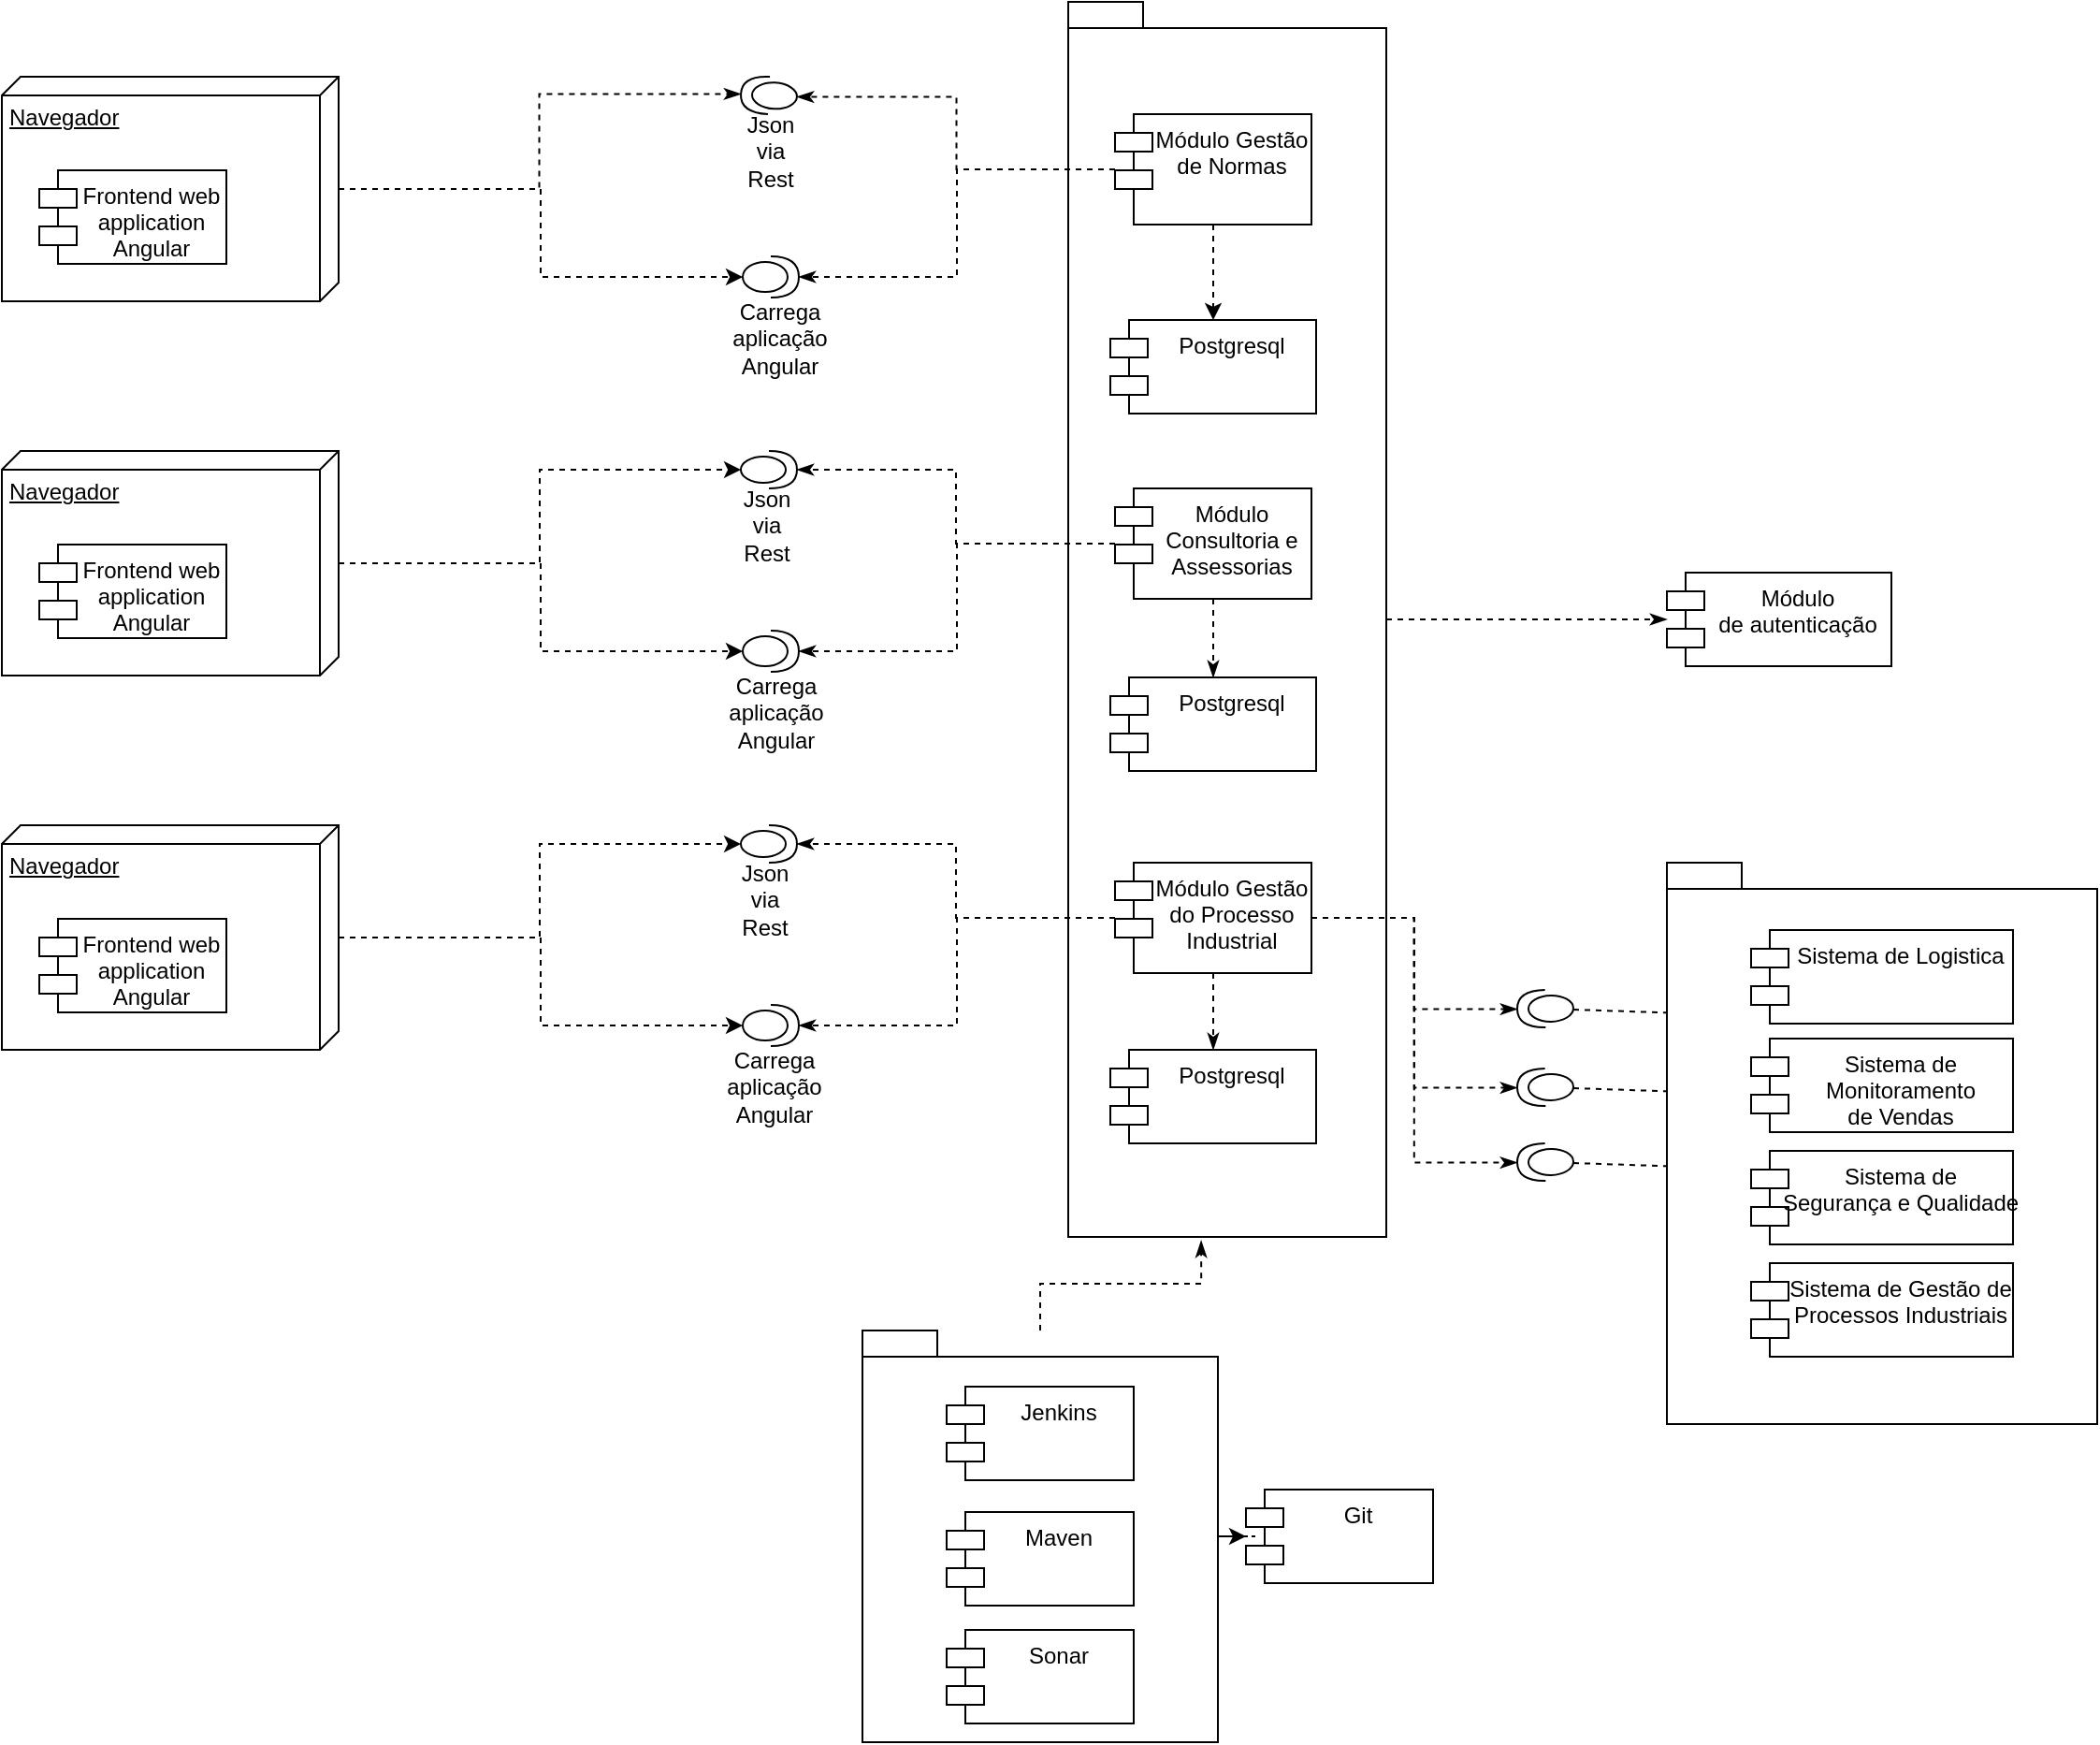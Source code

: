 <mxfile version="14.5.8" type="github">
  <diagram id="pOUwydJKZ514wDhYMpu4" name="Page-1">
    <mxGraphModel dx="1437" dy="859" grid="1" gridSize="10" guides="1" tooltips="1" connect="1" arrows="1" fold="1" page="1" pageScale="1" pageWidth="1169" pageHeight="827" math="0" shadow="0">
      <root>
        <mxCell id="0" />
        <mxCell id="1" parent="0" />
        <mxCell id="ovCtJIIMCYNfRMW0sjXj-10" value="" style="shape=providedRequiredInterface;html=1;verticalLabelPosition=bottom;rotation=3;direction=west;" parent="1" vertex="1">
          <mxGeometry x="405" y="60" width="30" height="20" as="geometry" />
        </mxCell>
        <mxCell id="ovCtJIIMCYNfRMW0sjXj-91" style="edgeStyle=orthogonalEdgeStyle;rounded=0;orthogonalLoop=1;jettySize=auto;html=1;entryX=0;entryY=0.5;entryDx=0;entryDy=0;entryPerimeter=0;dashed=1;" parent="1" source="ovCtJIIMCYNfRMW0sjXj-14" target="ovCtJIIMCYNfRMW0sjXj-21" edge="1">
          <mxGeometry relative="1" as="geometry" />
        </mxCell>
        <mxCell id="Mb3QHJfwA9eEYogZrGKf-114" style="edgeStyle=orthogonalEdgeStyle;rounded=0;orthogonalLoop=1;jettySize=auto;html=1;entryX=1;entryY=0.5;entryDx=0;entryDy=0;entryPerimeter=0;dashed=1;startArrow=none;startFill=0;endArrow=classicThin;endFill=1;" edge="1" parent="1" source="ovCtJIIMCYNfRMW0sjXj-14" target="ovCtJIIMCYNfRMW0sjXj-10">
          <mxGeometry relative="1" as="geometry" />
        </mxCell>
        <mxCell id="ovCtJIIMCYNfRMW0sjXj-14" value="Navegador" style="verticalAlign=top;align=left;spacingTop=8;spacingLeft=2;spacingRight=12;shape=cube;size=10;direction=south;fontStyle=4;html=1;" parent="1" vertex="1">
          <mxGeometry x="10" y="60" width="180" height="120" as="geometry" />
        </mxCell>
        <mxCell id="ovCtJIIMCYNfRMW0sjXj-15" value="Frontend web&#xa;application&#xa;Angular" style="shape=module;align=left;spacingLeft=20;align=center;verticalAlign=top;" parent="1" vertex="1">
          <mxGeometry x="30" y="110" width="100" height="50" as="geometry" />
        </mxCell>
        <mxCell id="ovCtJIIMCYNfRMW0sjXj-21" value="" style="shape=providedRequiredInterface;html=1;verticalLabelPosition=bottom;rotation=-180;direction=west;" parent="1" vertex="1">
          <mxGeometry x="406" y="156" width="30" height="22" as="geometry" />
        </mxCell>
        <mxCell id="Mb3QHJfwA9eEYogZrGKf-14" value="" style="edgeStyle=orthogonalEdgeStyle;rounded=0;orthogonalLoop=1;jettySize=auto;html=1;dashed=1;" edge="1" parent="1" target="Mb3QHJfwA9eEYogZrGKf-4">
          <mxGeometry relative="1" as="geometry">
            <mxPoint x="657.5" y="339" as="sourcePoint" />
          </mxGeometry>
        </mxCell>
        <mxCell id="ovCtJIIMCYNfRMW0sjXj-101" value="" style="shape=providedRequiredInterface;html=1;verticalLabelPosition=bottom;rotation=-180;direction=west;" parent="1" vertex="1">
          <mxGeometry x="405" y="260" width="30" height="20" as="geometry" />
        </mxCell>
        <mxCell id="ovCtJIIMCYNfRMW0sjXj-102" value="" style="edgeStyle=orthogonalEdgeStyle;rounded=0;orthogonalLoop=1;jettySize=auto;html=1;entryX=0;entryY=0.5;entryDx=0;entryDy=0;entryPerimeter=0;dashed=1;" parent="1" source="ovCtJIIMCYNfRMW0sjXj-104" target="ovCtJIIMCYNfRMW0sjXj-101" edge="1">
          <mxGeometry relative="1" as="geometry" />
        </mxCell>
        <mxCell id="ovCtJIIMCYNfRMW0sjXj-103" style="edgeStyle=orthogonalEdgeStyle;rounded=0;orthogonalLoop=1;jettySize=auto;html=1;entryX=0;entryY=0.5;entryDx=0;entryDy=0;entryPerimeter=0;dashed=1;" parent="1" source="ovCtJIIMCYNfRMW0sjXj-104" target="ovCtJIIMCYNfRMW0sjXj-107" edge="1">
          <mxGeometry relative="1" as="geometry" />
        </mxCell>
        <mxCell id="ovCtJIIMCYNfRMW0sjXj-104" value="Navegador" style="verticalAlign=top;align=left;spacingTop=8;spacingLeft=2;spacingRight=12;shape=cube;size=10;direction=south;fontStyle=4;html=1;" parent="1" vertex="1">
          <mxGeometry x="10" y="260" width="180" height="120" as="geometry" />
        </mxCell>
        <mxCell id="ovCtJIIMCYNfRMW0sjXj-105" value="Frontend web&#xa;application&#xa;Angular" style="shape=module;align=left;spacingLeft=20;align=center;verticalAlign=top;" parent="1" vertex="1">
          <mxGeometry x="30" y="310" width="100" height="50" as="geometry" />
        </mxCell>
        <mxCell id="ovCtJIIMCYNfRMW0sjXj-107" value="" style="shape=providedRequiredInterface;html=1;verticalLabelPosition=bottom;rotation=-180;direction=west;" parent="1" vertex="1">
          <mxGeometry x="406" y="356" width="30" height="22" as="geometry" />
        </mxCell>
        <mxCell id="Mb3QHJfwA9eEYogZrGKf-15" value="" style="edgeStyle=orthogonalEdgeStyle;rounded=0;orthogonalLoop=1;jettySize=auto;html=1;dashed=1;" edge="1" parent="1" target="Mb3QHJfwA9eEYogZrGKf-5">
          <mxGeometry relative="1" as="geometry">
            <mxPoint x="657.5" y="539" as="sourcePoint" />
          </mxGeometry>
        </mxCell>
        <mxCell id="ovCtJIIMCYNfRMW0sjXj-113" value="" style="shape=providedRequiredInterface;html=1;verticalLabelPosition=bottom;rotation=-180;direction=west;" parent="1" vertex="1">
          <mxGeometry x="405" y="460" width="30" height="20" as="geometry" />
        </mxCell>
        <mxCell id="ovCtJIIMCYNfRMW0sjXj-114" value="" style="edgeStyle=orthogonalEdgeStyle;rounded=0;orthogonalLoop=1;jettySize=auto;html=1;entryX=0;entryY=0.5;entryDx=0;entryDy=0;entryPerimeter=0;dashed=1;" parent="1" source="ovCtJIIMCYNfRMW0sjXj-116" target="ovCtJIIMCYNfRMW0sjXj-113" edge="1">
          <mxGeometry relative="1" as="geometry" />
        </mxCell>
        <mxCell id="ovCtJIIMCYNfRMW0sjXj-115" style="edgeStyle=orthogonalEdgeStyle;rounded=0;orthogonalLoop=1;jettySize=auto;html=1;entryX=0;entryY=0.5;entryDx=0;entryDy=0;entryPerimeter=0;dashed=1;" parent="1" source="ovCtJIIMCYNfRMW0sjXj-116" target="ovCtJIIMCYNfRMW0sjXj-119" edge="1">
          <mxGeometry relative="1" as="geometry" />
        </mxCell>
        <mxCell id="ovCtJIIMCYNfRMW0sjXj-116" value="Navegador" style="verticalAlign=top;align=left;spacingTop=8;spacingLeft=2;spacingRight=12;shape=cube;size=10;direction=south;fontStyle=4;html=1;" parent="1" vertex="1">
          <mxGeometry x="10" y="460" width="180" height="120" as="geometry" />
        </mxCell>
        <mxCell id="ovCtJIIMCYNfRMW0sjXj-117" value="Frontend web&#xa;application&#xa;Angular" style="shape=module;align=left;spacingLeft=20;align=center;verticalAlign=top;" parent="1" vertex="1">
          <mxGeometry x="30" y="510" width="100" height="50" as="geometry" />
        </mxCell>
        <mxCell id="ovCtJIIMCYNfRMW0sjXj-119" value="" style="shape=providedRequiredInterface;html=1;verticalLabelPosition=bottom;rotation=-180;direction=west;" parent="1" vertex="1">
          <mxGeometry x="406" y="556" width="30" height="22" as="geometry" />
        </mxCell>
        <mxCell id="kdXWGwtrBdY0a-65QAZD-1" value="Json via Rest" style="text;html=1;strokeColor=none;fillColor=none;align=center;verticalAlign=middle;whiteSpace=wrap;rounded=0;" parent="1" vertex="1">
          <mxGeometry x="401" y="90" width="40" height="20" as="geometry" />
        </mxCell>
        <mxCell id="kdXWGwtrBdY0a-65QAZD-2" value="Carrega aplicação Angular" style="text;html=1;strokeColor=none;fillColor=none;align=center;verticalAlign=middle;whiteSpace=wrap;rounded=0;" parent="1" vertex="1">
          <mxGeometry x="406" y="190" width="40" height="20" as="geometry" />
        </mxCell>
        <mxCell id="kdXWGwtrBdY0a-65QAZD-9" value="Json via Rest" style="text;html=1;strokeColor=none;fillColor=none;align=center;verticalAlign=middle;whiteSpace=wrap;rounded=0;" parent="1" vertex="1">
          <mxGeometry x="398.5" y="290" width="40" height="20" as="geometry" />
        </mxCell>
        <mxCell id="kdXWGwtrBdY0a-65QAZD-10" value="Carrega aplicação Angular" style="text;html=1;strokeColor=none;fillColor=none;align=center;verticalAlign=middle;whiteSpace=wrap;rounded=0;" parent="1" vertex="1">
          <mxGeometry x="403.5" y="390" width="40" height="20" as="geometry" />
        </mxCell>
        <mxCell id="kdXWGwtrBdY0a-65QAZD-11" value="Json via Rest" style="text;html=1;strokeColor=none;fillColor=none;align=center;verticalAlign=middle;whiteSpace=wrap;rounded=0;" parent="1" vertex="1">
          <mxGeometry x="397.5" y="490" width="40" height="20" as="geometry" />
        </mxCell>
        <mxCell id="kdXWGwtrBdY0a-65QAZD-12" value="Carrega aplicação Angular" style="text;html=1;strokeColor=none;fillColor=none;align=center;verticalAlign=middle;whiteSpace=wrap;rounded=0;" parent="1" vertex="1">
          <mxGeometry x="402.5" y="590" width="40" height="20" as="geometry" />
        </mxCell>
        <mxCell id="Mb3QHJfwA9eEYogZrGKf-16" value="Módulo &#xa;de autenticação" style="shape=module;align=left;spacingLeft=20;align=center;verticalAlign=top;" vertex="1" parent="1">
          <mxGeometry x="900" y="325" width="120" height="50" as="geometry" />
        </mxCell>
        <mxCell id="Mb3QHJfwA9eEYogZrGKf-39" value="" style="edgeStyle=orthogonalEdgeStyle;rounded=0;orthogonalLoop=1;jettySize=auto;html=1;dashed=1;" edge="1" parent="1" source="Mb3QHJfwA9eEYogZrGKf-34" target="Mb3QHJfwA9eEYogZrGKf-38">
          <mxGeometry relative="1" as="geometry" />
        </mxCell>
        <mxCell id="Mb3QHJfwA9eEYogZrGKf-108" style="edgeStyle=orthogonalEdgeStyle;rounded=0;orthogonalLoop=1;jettySize=auto;html=1;entryX=0.418;entryY=1.003;entryDx=0;entryDy=0;entryPerimeter=0;dashed=1;startArrow=none;startFill=0;endArrow=classicThin;endFill=1;" edge="1" parent="1" source="Mb3QHJfwA9eEYogZrGKf-34" target="Mb3QHJfwA9eEYogZrGKf-98">
          <mxGeometry relative="1" as="geometry" />
        </mxCell>
        <mxCell id="Mb3QHJfwA9eEYogZrGKf-34" value="" style="shape=folder;fontStyle=1;spacingTop=10;tabWidth=40;tabHeight=14;tabPosition=left;html=1;" vertex="1" parent="1">
          <mxGeometry x="470" y="730" width="190" height="220" as="geometry" />
        </mxCell>
        <mxCell id="Mb3QHJfwA9eEYogZrGKf-35" value="Jenkins&#xa;" style="shape=module;align=left;spacingLeft=20;align=center;verticalAlign=top;" vertex="1" parent="1">
          <mxGeometry x="515" y="760" width="100" height="50" as="geometry" />
        </mxCell>
        <mxCell id="Mb3QHJfwA9eEYogZrGKf-36" value="Maven" style="shape=module;align=left;spacingLeft=20;align=center;verticalAlign=top;" vertex="1" parent="1">
          <mxGeometry x="515" y="827" width="100" height="50" as="geometry" />
        </mxCell>
        <mxCell id="Mb3QHJfwA9eEYogZrGKf-37" value="Sonar" style="shape=module;align=left;spacingLeft=20;align=center;verticalAlign=top;" vertex="1" parent="1">
          <mxGeometry x="515" y="890" width="100" height="50" as="geometry" />
        </mxCell>
        <mxCell id="Mb3QHJfwA9eEYogZrGKf-38" value="Git" style="shape=module;align=left;spacingLeft=20;align=center;verticalAlign=top;" vertex="1" parent="1">
          <mxGeometry x="675" y="815" width="100" height="50" as="geometry" />
        </mxCell>
        <mxCell id="Mb3QHJfwA9eEYogZrGKf-52" value="" style="shape=folder;fontStyle=1;spacingTop=10;tabWidth=40;tabHeight=14;tabPosition=left;html=1;" vertex="1" parent="1">
          <mxGeometry x="900" y="480" width="230" height="300" as="geometry" />
        </mxCell>
        <mxCell id="Mb3QHJfwA9eEYogZrGKf-53" value="Sistema de Logistica" style="shape=module;align=left;spacingLeft=20;align=center;verticalAlign=top;" vertex="1" parent="1">
          <mxGeometry x="945" y="516" width="140" height="50" as="geometry" />
        </mxCell>
        <mxCell id="Mb3QHJfwA9eEYogZrGKf-54" value="Sistema de &#xa;Monitoramento &#xa;de Vendas" style="shape=module;align=left;spacingLeft=20;align=center;verticalAlign=top;" vertex="1" parent="1">
          <mxGeometry x="945" y="574" width="140" height="50" as="geometry" />
        </mxCell>
        <mxCell id="Mb3QHJfwA9eEYogZrGKf-55" value="Sistema de &#xa;Segurança e Qualidade" style="shape=module;align=left;spacingLeft=20;align=center;verticalAlign=top;" vertex="1" parent="1">
          <mxGeometry x="945" y="634" width="140" height="50" as="geometry" />
        </mxCell>
        <mxCell id="Mb3QHJfwA9eEYogZrGKf-56" value="Sistema de Gestão de&#xa;Processos Industriais&#xa;" style="shape=module;align=left;spacingLeft=20;align=center;verticalAlign=top;" vertex="1" parent="1">
          <mxGeometry x="945" y="694" width="140" height="50" as="geometry" />
        </mxCell>
        <mxCell id="Mb3QHJfwA9eEYogZrGKf-84" value="" style="rounded=0;orthogonalLoop=1;jettySize=auto;html=1;dashed=1;startArrow=none;startFill=0;endArrow=none;endFill=0;" edge="1" parent="1" source="Mb3QHJfwA9eEYogZrGKf-83">
          <mxGeometry relative="1" as="geometry">
            <mxPoint x="900" y="560.167" as="targetPoint" />
          </mxGeometry>
        </mxCell>
        <mxCell id="Mb3QHJfwA9eEYogZrGKf-83" value="" style="shape=providedRequiredInterface;html=1;verticalLabelPosition=bottom;rotation=-1;direction=west;" vertex="1" parent="1">
          <mxGeometry x="820" y="548" width="30" height="20" as="geometry" />
        </mxCell>
        <mxCell id="Mb3QHJfwA9eEYogZrGKf-91" value="" style="rounded=0;orthogonalLoop=1;jettySize=auto;html=1;dashed=1;startArrow=none;startFill=0;endArrow=none;endFill=0;" edge="1" source="Mb3QHJfwA9eEYogZrGKf-92" parent="1">
          <mxGeometry relative="1" as="geometry">
            <mxPoint x="900" y="602.167" as="targetPoint" />
          </mxGeometry>
        </mxCell>
        <mxCell id="Mb3QHJfwA9eEYogZrGKf-92" value="" style="shape=providedRequiredInterface;html=1;verticalLabelPosition=bottom;rotation=-1;direction=west;" vertex="1" parent="1">
          <mxGeometry x="820" y="590" width="30" height="20" as="geometry" />
        </mxCell>
        <mxCell id="Mb3QHJfwA9eEYogZrGKf-93" value="" style="rounded=0;orthogonalLoop=1;jettySize=auto;html=1;dashed=1;startArrow=none;startFill=0;endArrow=none;endFill=0;" edge="1" parent="1" source="Mb3QHJfwA9eEYogZrGKf-94">
          <mxGeometry relative="1" as="geometry">
            <mxPoint x="900" y="642.167" as="targetPoint" />
          </mxGeometry>
        </mxCell>
        <mxCell id="Mb3QHJfwA9eEYogZrGKf-94" value="" style="shape=providedRequiredInterface;html=1;verticalLabelPosition=bottom;rotation=-1;direction=west;" vertex="1" parent="1">
          <mxGeometry x="820" y="630" width="30" height="20" as="geometry" />
        </mxCell>
        <mxCell id="Mb3QHJfwA9eEYogZrGKf-113" style="edgeStyle=orthogonalEdgeStyle;rounded=0;orthogonalLoop=1;jettySize=auto;html=1;dashed=1;startArrow=none;startFill=0;endArrow=classicThin;endFill=1;" edge="1" parent="1" source="Mb3QHJfwA9eEYogZrGKf-98" target="Mb3QHJfwA9eEYogZrGKf-16">
          <mxGeometry relative="1" as="geometry" />
        </mxCell>
        <mxCell id="Mb3QHJfwA9eEYogZrGKf-98" value="" style="shape=folder;fontStyle=1;spacingTop=10;tabWidth=40;tabHeight=14;tabPosition=left;html=1;" vertex="1" parent="1">
          <mxGeometry x="580" y="20" width="170" height="660" as="geometry" />
        </mxCell>
        <mxCell id="Mb3QHJfwA9eEYogZrGKf-99" value="" style="edgeStyle=orthogonalEdgeStyle;rounded=0;orthogonalLoop=1;jettySize=auto;html=1;dashed=1;" edge="1" parent="1" source="Mb3QHJfwA9eEYogZrGKf-100" target="Mb3QHJfwA9eEYogZrGKf-103">
          <mxGeometry relative="1" as="geometry" />
        </mxCell>
        <mxCell id="Mb3QHJfwA9eEYogZrGKf-117" style="edgeStyle=orthogonalEdgeStyle;rounded=0;orthogonalLoop=1;jettySize=auto;html=1;entryX=0;entryY=0.5;entryDx=0;entryDy=0;entryPerimeter=0;dashed=1;startArrow=none;startFill=0;endArrow=classicThin;endFill=1;" edge="1" parent="1" source="Mb3QHJfwA9eEYogZrGKf-100" target="ovCtJIIMCYNfRMW0sjXj-10">
          <mxGeometry relative="1" as="geometry" />
        </mxCell>
        <mxCell id="Mb3QHJfwA9eEYogZrGKf-118" style="edgeStyle=orthogonalEdgeStyle;rounded=0;orthogonalLoop=1;jettySize=auto;html=1;entryX=1;entryY=0.5;entryDx=0;entryDy=0;entryPerimeter=0;dashed=1;startArrow=none;startFill=0;endArrow=classicThin;endFill=1;" edge="1" parent="1" source="Mb3QHJfwA9eEYogZrGKf-100" target="ovCtJIIMCYNfRMW0sjXj-21">
          <mxGeometry relative="1" as="geometry" />
        </mxCell>
        <mxCell id="Mb3QHJfwA9eEYogZrGKf-100" value="Módulo Gestão&#xa;de Normas" style="shape=module;align=left;spacingLeft=20;align=center;verticalAlign=top;" vertex="1" parent="1">
          <mxGeometry x="605" y="80" width="105" height="59" as="geometry" />
        </mxCell>
        <mxCell id="Mb3QHJfwA9eEYogZrGKf-106" value="" style="edgeStyle=orthogonalEdgeStyle;rounded=0;orthogonalLoop=1;jettySize=auto;html=1;dashed=1;startArrow=none;startFill=0;endArrow=classicThin;endFill=1;" edge="1" parent="1" source="Mb3QHJfwA9eEYogZrGKf-101" target="Mb3QHJfwA9eEYogZrGKf-104">
          <mxGeometry relative="1" as="geometry" />
        </mxCell>
        <mxCell id="Mb3QHJfwA9eEYogZrGKf-119" style="edgeStyle=orthogonalEdgeStyle;rounded=0;orthogonalLoop=1;jettySize=auto;html=1;entryX=1;entryY=0.5;entryDx=0;entryDy=0;entryPerimeter=0;dashed=1;startArrow=none;startFill=0;endArrow=classicThin;endFill=1;" edge="1" parent="1" source="Mb3QHJfwA9eEYogZrGKf-101" target="ovCtJIIMCYNfRMW0sjXj-101">
          <mxGeometry relative="1" as="geometry" />
        </mxCell>
        <mxCell id="Mb3QHJfwA9eEYogZrGKf-120" style="edgeStyle=orthogonalEdgeStyle;rounded=0;orthogonalLoop=1;jettySize=auto;html=1;entryX=1;entryY=0.5;entryDx=0;entryDy=0;entryPerimeter=0;dashed=1;startArrow=none;startFill=0;endArrow=classicThin;endFill=1;" edge="1" parent="1" source="Mb3QHJfwA9eEYogZrGKf-101" target="ovCtJIIMCYNfRMW0sjXj-107">
          <mxGeometry relative="1" as="geometry" />
        </mxCell>
        <mxCell id="Mb3QHJfwA9eEYogZrGKf-101" value="Módulo&#xa;Consultoria e&#xa;Assessorias" style="shape=module;align=left;spacingLeft=20;align=center;verticalAlign=top;" vertex="1" parent="1">
          <mxGeometry x="605" y="280" width="105" height="59" as="geometry" />
        </mxCell>
        <mxCell id="Mb3QHJfwA9eEYogZrGKf-107" value="" style="edgeStyle=orthogonalEdgeStyle;rounded=0;orthogonalLoop=1;jettySize=auto;html=1;dashed=1;startArrow=none;startFill=0;endArrow=classicThin;endFill=1;" edge="1" parent="1" source="Mb3QHJfwA9eEYogZrGKf-102" target="Mb3QHJfwA9eEYogZrGKf-105">
          <mxGeometry relative="1" as="geometry" />
        </mxCell>
        <mxCell id="Mb3QHJfwA9eEYogZrGKf-110" style="edgeStyle=orthogonalEdgeStyle;rounded=0;orthogonalLoop=1;jettySize=auto;html=1;entryX=1;entryY=0.5;entryDx=0;entryDy=0;entryPerimeter=0;dashed=1;startArrow=none;startFill=0;endArrow=classicThin;endFill=1;" edge="1" parent="1" source="Mb3QHJfwA9eEYogZrGKf-102" target="Mb3QHJfwA9eEYogZrGKf-83">
          <mxGeometry relative="1" as="geometry" />
        </mxCell>
        <mxCell id="Mb3QHJfwA9eEYogZrGKf-111" style="edgeStyle=orthogonalEdgeStyle;rounded=0;orthogonalLoop=1;jettySize=auto;html=1;entryX=1;entryY=0.5;entryDx=0;entryDy=0;entryPerimeter=0;dashed=1;startArrow=none;startFill=0;endArrow=classicThin;endFill=1;" edge="1" parent="1" source="Mb3QHJfwA9eEYogZrGKf-102" target="Mb3QHJfwA9eEYogZrGKf-92">
          <mxGeometry relative="1" as="geometry" />
        </mxCell>
        <mxCell id="Mb3QHJfwA9eEYogZrGKf-112" style="edgeStyle=orthogonalEdgeStyle;rounded=0;orthogonalLoop=1;jettySize=auto;html=1;entryX=1;entryY=0.5;entryDx=0;entryDy=0;entryPerimeter=0;dashed=1;startArrow=none;startFill=0;endArrow=classicThin;endFill=1;" edge="1" parent="1" source="Mb3QHJfwA9eEYogZrGKf-102" target="Mb3QHJfwA9eEYogZrGKf-94">
          <mxGeometry relative="1" as="geometry" />
        </mxCell>
        <mxCell id="Mb3QHJfwA9eEYogZrGKf-121" style="edgeStyle=orthogonalEdgeStyle;rounded=0;orthogonalLoop=1;jettySize=auto;html=1;entryX=1;entryY=0.5;entryDx=0;entryDy=0;entryPerimeter=0;dashed=1;startArrow=none;startFill=0;endArrow=classicThin;endFill=1;" edge="1" parent="1" source="Mb3QHJfwA9eEYogZrGKf-102" target="ovCtJIIMCYNfRMW0sjXj-113">
          <mxGeometry relative="1" as="geometry" />
        </mxCell>
        <mxCell id="Mb3QHJfwA9eEYogZrGKf-122" style="edgeStyle=orthogonalEdgeStyle;rounded=0;orthogonalLoop=1;jettySize=auto;html=1;entryX=1;entryY=0.5;entryDx=0;entryDy=0;entryPerimeter=0;dashed=1;startArrow=none;startFill=0;endArrow=classicThin;endFill=1;" edge="1" parent="1" source="Mb3QHJfwA9eEYogZrGKf-102" target="ovCtJIIMCYNfRMW0sjXj-119">
          <mxGeometry relative="1" as="geometry" />
        </mxCell>
        <mxCell id="Mb3QHJfwA9eEYogZrGKf-102" value="Módulo Gestão&#xa;do Processo&#xa;Industrial" style="shape=module;align=left;spacingLeft=20;align=center;verticalAlign=top;" vertex="1" parent="1">
          <mxGeometry x="605" y="480" width="105" height="59" as="geometry" />
        </mxCell>
        <mxCell id="Mb3QHJfwA9eEYogZrGKf-103" value="Postgresql" style="shape=module;align=left;spacingLeft=20;align=center;verticalAlign=top;" vertex="1" parent="1">
          <mxGeometry x="602.5" y="190" width="110" height="50" as="geometry" />
        </mxCell>
        <mxCell id="Mb3QHJfwA9eEYogZrGKf-104" value="Postgresql" style="shape=module;align=left;spacingLeft=20;align=center;verticalAlign=top;" vertex="1" parent="1">
          <mxGeometry x="602.5" y="381" width="110" height="50" as="geometry" />
        </mxCell>
        <mxCell id="Mb3QHJfwA9eEYogZrGKf-105" value="Postgresql" style="shape=module;align=left;spacingLeft=20;align=center;verticalAlign=top;" vertex="1" parent="1">
          <mxGeometry x="602.5" y="580" width="110" height="50" as="geometry" />
        </mxCell>
      </root>
    </mxGraphModel>
  </diagram>
</mxfile>
